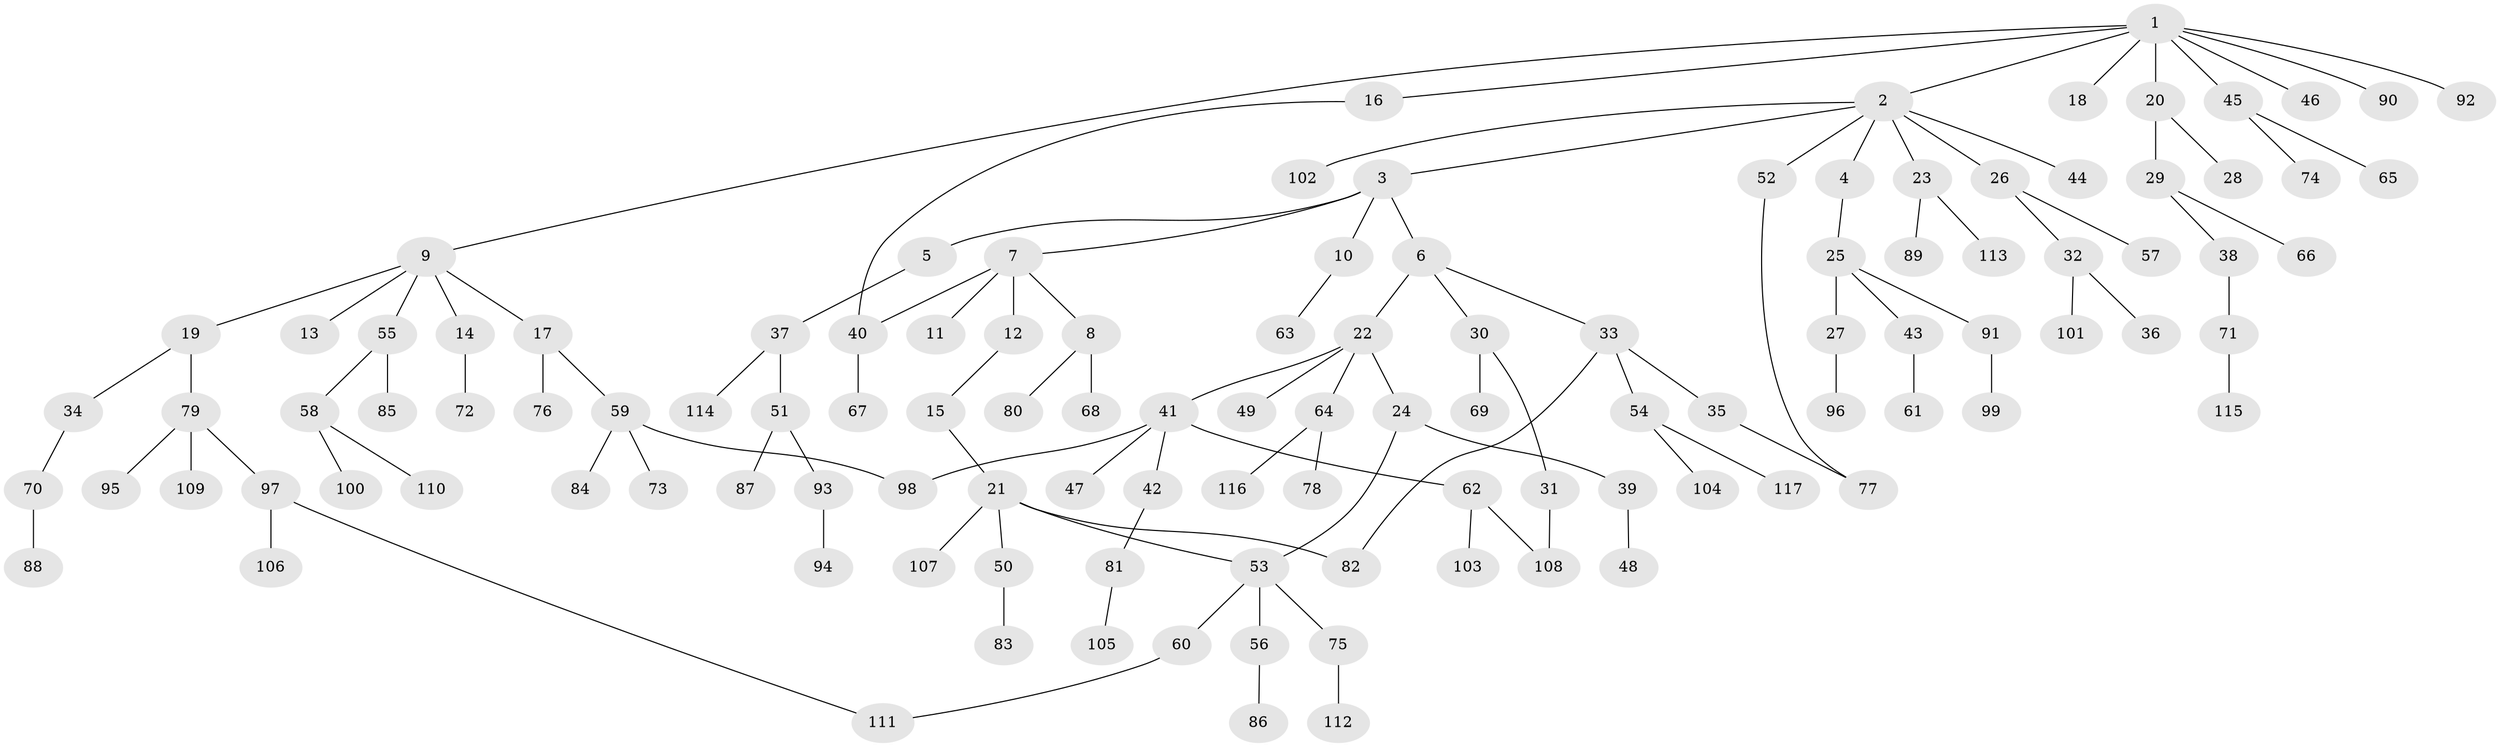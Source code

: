 // coarse degree distribution, {4: 0.16216216216216217, 6: 0.05405405405405406, 1: 0.3783783783783784, 2: 0.2972972972972973, 3: 0.08108108108108109, 5: 0.02702702702702703}
// Generated by graph-tools (version 1.1) at 2025/48/03/04/25 22:48:53]
// undirected, 117 vertices, 123 edges
graph export_dot {
  node [color=gray90,style=filled];
  1;
  2;
  3;
  4;
  5;
  6;
  7;
  8;
  9;
  10;
  11;
  12;
  13;
  14;
  15;
  16;
  17;
  18;
  19;
  20;
  21;
  22;
  23;
  24;
  25;
  26;
  27;
  28;
  29;
  30;
  31;
  32;
  33;
  34;
  35;
  36;
  37;
  38;
  39;
  40;
  41;
  42;
  43;
  44;
  45;
  46;
  47;
  48;
  49;
  50;
  51;
  52;
  53;
  54;
  55;
  56;
  57;
  58;
  59;
  60;
  61;
  62;
  63;
  64;
  65;
  66;
  67;
  68;
  69;
  70;
  71;
  72;
  73;
  74;
  75;
  76;
  77;
  78;
  79;
  80;
  81;
  82;
  83;
  84;
  85;
  86;
  87;
  88;
  89;
  90;
  91;
  92;
  93;
  94;
  95;
  96;
  97;
  98;
  99;
  100;
  101;
  102;
  103;
  104;
  105;
  106;
  107;
  108;
  109;
  110;
  111;
  112;
  113;
  114;
  115;
  116;
  117;
  1 -- 2;
  1 -- 9;
  1 -- 16;
  1 -- 18;
  1 -- 20;
  1 -- 45;
  1 -- 46;
  1 -- 90;
  1 -- 92;
  2 -- 3;
  2 -- 4;
  2 -- 23;
  2 -- 26;
  2 -- 44;
  2 -- 52;
  2 -- 102;
  3 -- 5;
  3 -- 6;
  3 -- 7;
  3 -- 10;
  4 -- 25;
  5 -- 37;
  6 -- 22;
  6 -- 30;
  6 -- 33;
  7 -- 8;
  7 -- 11;
  7 -- 12;
  7 -- 40;
  8 -- 68;
  8 -- 80;
  9 -- 13;
  9 -- 14;
  9 -- 17;
  9 -- 19;
  9 -- 55;
  10 -- 63;
  12 -- 15;
  14 -- 72;
  15 -- 21;
  16 -- 40;
  17 -- 59;
  17 -- 76;
  19 -- 34;
  19 -- 79;
  20 -- 28;
  20 -- 29;
  21 -- 50;
  21 -- 107;
  21 -- 82;
  21 -- 53;
  22 -- 24;
  22 -- 41;
  22 -- 49;
  22 -- 64;
  23 -- 89;
  23 -- 113;
  24 -- 39;
  24 -- 53;
  25 -- 27;
  25 -- 43;
  25 -- 91;
  26 -- 32;
  26 -- 57;
  27 -- 96;
  29 -- 38;
  29 -- 66;
  30 -- 31;
  30 -- 69;
  31 -- 108;
  32 -- 36;
  32 -- 101;
  33 -- 35;
  33 -- 54;
  33 -- 82;
  34 -- 70;
  35 -- 77;
  37 -- 51;
  37 -- 114;
  38 -- 71;
  39 -- 48;
  40 -- 67;
  41 -- 42;
  41 -- 47;
  41 -- 62;
  41 -- 98;
  42 -- 81;
  43 -- 61;
  45 -- 65;
  45 -- 74;
  50 -- 83;
  51 -- 87;
  51 -- 93;
  52 -- 77;
  53 -- 56;
  53 -- 60;
  53 -- 75;
  54 -- 104;
  54 -- 117;
  55 -- 58;
  55 -- 85;
  56 -- 86;
  58 -- 100;
  58 -- 110;
  59 -- 73;
  59 -- 84;
  59 -- 98;
  60 -- 111;
  62 -- 103;
  62 -- 108;
  64 -- 78;
  64 -- 116;
  70 -- 88;
  71 -- 115;
  75 -- 112;
  79 -- 95;
  79 -- 97;
  79 -- 109;
  81 -- 105;
  91 -- 99;
  93 -- 94;
  97 -- 106;
  97 -- 111;
}
